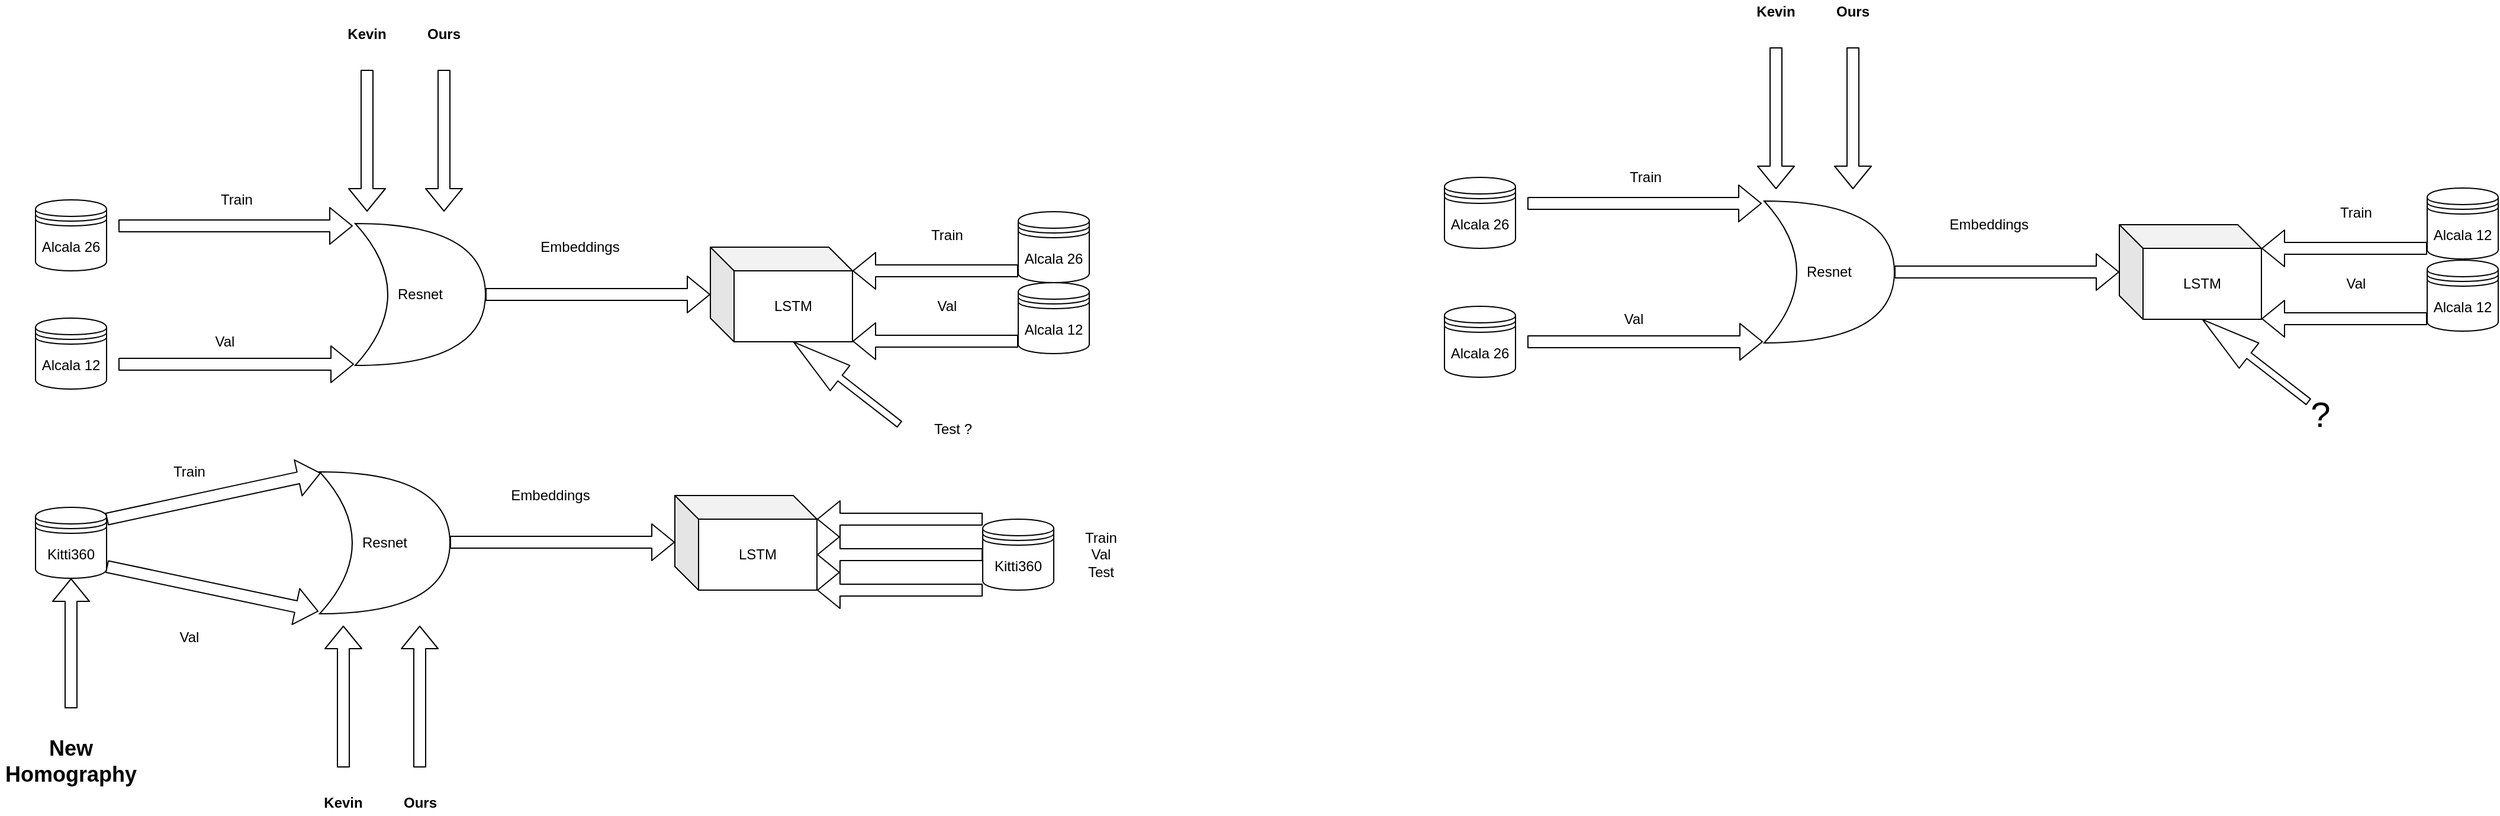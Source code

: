 <mxfile version="14.3.2" type="github">
  <diagram id="Gea0WoHBCfBPCRHximAD" name="Page-1">
    <mxGraphModel dx="1422" dy="739" grid="1" gridSize="10" guides="1" tooltips="1" connect="1" arrows="1" fold="1" page="0" pageScale="1" pageWidth="1169" pageHeight="827" math="0" shadow="0">
      <root>
        <mxCell id="0" />
        <mxCell id="1" parent="0" />
        <mxCell id="oBplUizrpoIhTd-GWiSJ-4" value="LSTM" style="shape=cube;whiteSpace=wrap;html=1;boundedLbl=1;backgroundOutline=1;darkOpacity=0.05;darkOpacity2=0.1;" parent="1" vertex="1">
          <mxGeometry x="650" y="260" width="120" height="80" as="geometry" />
        </mxCell>
        <mxCell id="oBplUizrpoIhTd-GWiSJ-5" value="Alcala 26" style="shape=datastore;whiteSpace=wrap;html=1;" parent="1" vertex="1">
          <mxGeometry x="80" y="220" width="60" height="60" as="geometry" />
        </mxCell>
        <mxCell id="oBplUizrpoIhTd-GWiSJ-6" value="Alcala 12" style="shape=datastore;whiteSpace=wrap;html=1;" parent="1" vertex="1">
          <mxGeometry x="80" y="320" width="60" height="60" as="geometry" />
        </mxCell>
        <mxCell id="oBplUizrpoIhTd-GWiSJ-7" value="Kitti360" style="shape=datastore;whiteSpace=wrap;html=1;" parent="1" vertex="1">
          <mxGeometry x="80" y="480" width="60" height="60" as="geometry" />
        </mxCell>
        <mxCell id="oBplUizrpoIhTd-GWiSJ-8" value="Resnet" style="shape=xor;whiteSpace=wrap;html=1;" parent="1" vertex="1">
          <mxGeometry x="350" y="240" width="110" height="120" as="geometry" />
        </mxCell>
        <mxCell id="oBplUizrpoIhTd-GWiSJ-9" value="" style="shape=flexArrow;endArrow=classic;html=1;entryX=-0.018;entryY=0.017;entryDx=0;entryDy=0;entryPerimeter=0;" parent="1" target="oBplUizrpoIhTd-GWiSJ-8" edge="1">
          <mxGeometry width="50" height="50" relative="1" as="geometry">
            <mxPoint x="150" y="242" as="sourcePoint" />
            <mxPoint x="330" y="249.5" as="targetPoint" />
          </mxGeometry>
        </mxCell>
        <mxCell id="oBplUizrpoIhTd-GWiSJ-11" value="Train" style="text;html=1;strokeColor=none;fillColor=none;align=center;verticalAlign=middle;whiteSpace=wrap;rounded=0;" parent="1" vertex="1">
          <mxGeometry x="230" y="210" width="40" height="20" as="geometry" />
        </mxCell>
        <mxCell id="oBplUizrpoIhTd-GWiSJ-12" value="" style="shape=flexArrow;endArrow=classic;html=1;entryX=-0.009;entryY=0.992;entryDx=0;entryDy=0;entryPerimeter=0;" parent="1" target="oBplUizrpoIhTd-GWiSJ-8" edge="1">
          <mxGeometry width="50" height="50" relative="1" as="geometry">
            <mxPoint x="150" y="359" as="sourcePoint" />
            <mxPoint x="330" y="340" as="targetPoint" />
          </mxGeometry>
        </mxCell>
        <mxCell id="oBplUizrpoIhTd-GWiSJ-13" value="Val" style="text;html=1;strokeColor=none;fillColor=none;align=center;verticalAlign=middle;whiteSpace=wrap;rounded=0;" parent="1" vertex="1">
          <mxGeometry x="220" y="330" width="40" height="20" as="geometry" />
        </mxCell>
        <mxCell id="oBplUizrpoIhTd-GWiSJ-14" value="" style="shape=flexArrow;endArrow=classic;html=1;exitX=1;exitY=0.5;exitDx=0;exitDy=0;exitPerimeter=0;" parent="1" source="oBplUizrpoIhTd-GWiSJ-8" target="oBplUizrpoIhTd-GWiSJ-4" edge="1">
          <mxGeometry width="50" height="50" relative="1" as="geometry">
            <mxPoint x="530" y="320" as="sourcePoint" />
            <mxPoint x="580" y="270" as="targetPoint" />
          </mxGeometry>
        </mxCell>
        <mxCell id="oBplUizrpoIhTd-GWiSJ-15" value="Embeddings" style="text;html=1;strokeColor=none;fillColor=none;align=center;verticalAlign=middle;whiteSpace=wrap;rounded=0;" parent="1" vertex="1">
          <mxGeometry x="495" y="250" width="90" height="20" as="geometry" />
        </mxCell>
        <mxCell id="oBplUizrpoIhTd-GWiSJ-16" value="Resnet" style="shape=xor;whiteSpace=wrap;html=1;" parent="1" vertex="1">
          <mxGeometry x="320" y="450" width="110" height="120" as="geometry" />
        </mxCell>
        <mxCell id="oBplUizrpoIhTd-GWiSJ-17" value="" style="shape=flexArrow;endArrow=classic;html=1;entryX=0.009;entryY=0.008;entryDx=0;entryDy=0;entryPerimeter=0;" parent="1" target="oBplUizrpoIhTd-GWiSJ-16" edge="1">
          <mxGeometry width="50" height="50" relative="1" as="geometry">
            <mxPoint x="140" y="490" as="sourcePoint" />
            <mxPoint x="280" y="490" as="targetPoint" />
          </mxGeometry>
        </mxCell>
        <mxCell id="oBplUizrpoIhTd-GWiSJ-18" value="" style="shape=flexArrow;endArrow=classic;html=1;entryX=-0.009;entryY=0.983;entryDx=0;entryDy=0;entryPerimeter=0;" parent="1" target="oBplUizrpoIhTd-GWiSJ-16" edge="1">
          <mxGeometry width="50" height="50" relative="1" as="geometry">
            <mxPoint x="140" y="530" as="sourcePoint" />
            <mxPoint x="280" y="530" as="targetPoint" />
          </mxGeometry>
        </mxCell>
        <mxCell id="oBplUizrpoIhTd-GWiSJ-19" value="Train" style="text;html=1;strokeColor=none;fillColor=none;align=center;verticalAlign=middle;whiteSpace=wrap;rounded=0;" parent="1" vertex="1">
          <mxGeometry x="190" y="440" width="40" height="20" as="geometry" />
        </mxCell>
        <mxCell id="oBplUizrpoIhTd-GWiSJ-20" value="Val" style="text;html=1;strokeColor=none;fillColor=none;align=center;verticalAlign=middle;whiteSpace=wrap;rounded=0;" parent="1" vertex="1">
          <mxGeometry x="190" y="580" width="40" height="20" as="geometry" />
        </mxCell>
        <mxCell id="oBplUizrpoIhTd-GWiSJ-21" value="" style="shape=flexArrow;endArrow=classic;html=1;exitX=1;exitY=0.5;exitDx=0;exitDy=0;exitPerimeter=0;" parent="1" edge="1">
          <mxGeometry width="50" height="50" relative="1" as="geometry">
            <mxPoint x="430" y="509.5" as="sourcePoint" />
            <mxPoint x="620" y="509.5" as="targetPoint" />
          </mxGeometry>
        </mxCell>
        <mxCell id="oBplUizrpoIhTd-GWiSJ-22" value="LSTM" style="shape=cube;whiteSpace=wrap;html=1;boundedLbl=1;backgroundOutline=1;darkOpacity=0.05;darkOpacity2=0.1;" parent="1" vertex="1">
          <mxGeometry x="620" y="470" width="120" height="80" as="geometry" />
        </mxCell>
        <mxCell id="oBplUizrpoIhTd-GWiSJ-23" value="Embeddings" style="text;html=1;strokeColor=none;fillColor=none;align=center;verticalAlign=middle;whiteSpace=wrap;rounded=0;" parent="1" vertex="1">
          <mxGeometry x="470" y="460" width="90" height="20" as="geometry" />
        </mxCell>
        <mxCell id="oBplUizrpoIhTd-GWiSJ-24" value="" style="shape=flexArrow;endArrow=classic;html=1;" parent="1" edge="1">
          <mxGeometry width="50" height="50" relative="1" as="geometry">
            <mxPoint x="910" y="280" as="sourcePoint" />
            <mxPoint x="770" y="280" as="targetPoint" />
          </mxGeometry>
        </mxCell>
        <mxCell id="oBplUizrpoIhTd-GWiSJ-25" value="" style="shape=flexArrow;endArrow=classic;html=1;" parent="1" edge="1">
          <mxGeometry width="50" height="50" relative="1" as="geometry">
            <mxPoint x="910" y="339.5" as="sourcePoint" />
            <mxPoint x="770" y="339.5" as="targetPoint" />
          </mxGeometry>
        </mxCell>
        <mxCell id="oBplUizrpoIhTd-GWiSJ-26" value="" style="shape=flexArrow;endArrow=classic;html=1;entryX=0;entryY=0;entryDx=70;entryDy=80;entryPerimeter=0;width=6;endSize=16.18;" parent="1" target="oBplUizrpoIhTd-GWiSJ-4" edge="1">
          <mxGeometry width="50" height="50" relative="1" as="geometry">
            <mxPoint x="810" y="410" as="sourcePoint" />
            <mxPoint x="770" y="479" as="targetPoint" />
          </mxGeometry>
        </mxCell>
        <mxCell id="oBplUizrpoIhTd-GWiSJ-27" value="Alcala 26" style="shape=datastore;whiteSpace=wrap;html=1;" parent="1" vertex="1">
          <mxGeometry x="910" y="230" width="60" height="60" as="geometry" />
        </mxCell>
        <mxCell id="oBplUizrpoIhTd-GWiSJ-28" value="Alcala 12" style="shape=datastore;whiteSpace=wrap;html=1;" parent="1" vertex="1">
          <mxGeometry x="910" y="290" width="60" height="60" as="geometry" />
        </mxCell>
        <mxCell id="oBplUizrpoIhTd-GWiSJ-29" value="Train" style="text;html=1;strokeColor=none;fillColor=none;align=center;verticalAlign=middle;whiteSpace=wrap;rounded=0;" parent="1" vertex="1">
          <mxGeometry x="830" y="240" width="40" height="20" as="geometry" />
        </mxCell>
        <mxCell id="oBplUizrpoIhTd-GWiSJ-30" value="Val" style="text;html=1;strokeColor=none;fillColor=none;align=center;verticalAlign=middle;whiteSpace=wrap;rounded=0;" parent="1" vertex="1">
          <mxGeometry x="830" y="300" width="40" height="20" as="geometry" />
        </mxCell>
        <mxCell id="oBplUizrpoIhTd-GWiSJ-31" value="Test ?" style="text;html=1;strokeColor=none;fillColor=none;align=center;verticalAlign=middle;whiteSpace=wrap;rounded=0;" parent="1" vertex="1">
          <mxGeometry x="810" y="391" width="90" height="46" as="geometry" />
        </mxCell>
        <mxCell id="oBplUizrpoIhTd-GWiSJ-32" value="Kitti360" style="shape=datastore;whiteSpace=wrap;html=1;" parent="1" vertex="1">
          <mxGeometry x="880" y="490" width="60" height="60" as="geometry" />
        </mxCell>
        <mxCell id="oBplUizrpoIhTd-GWiSJ-34" value="" style="shape=flexArrow;endArrow=classic;html=1;" parent="1" edge="1">
          <mxGeometry width="50" height="50" relative="1" as="geometry">
            <mxPoint x="880" y="490" as="sourcePoint" />
            <mxPoint x="740" y="490" as="targetPoint" />
          </mxGeometry>
        </mxCell>
        <mxCell id="oBplUizrpoIhTd-GWiSJ-35" value="" style="shape=flexArrow;endArrow=classic;html=1;" parent="1" edge="1">
          <mxGeometry width="50" height="50" relative="1" as="geometry">
            <mxPoint x="880" y="520" as="sourcePoint" />
            <mxPoint x="740" y="520" as="targetPoint" />
          </mxGeometry>
        </mxCell>
        <mxCell id="oBplUizrpoIhTd-GWiSJ-36" value="" style="shape=flexArrow;endArrow=classic;html=1;" parent="1" edge="1">
          <mxGeometry width="50" height="50" relative="1" as="geometry">
            <mxPoint x="880" y="550" as="sourcePoint" />
            <mxPoint x="740" y="550" as="targetPoint" />
          </mxGeometry>
        </mxCell>
        <mxCell id="oBplUizrpoIhTd-GWiSJ-37" value="Train&lt;br&gt;Val&lt;br&gt;Test" style="text;html=1;strokeColor=none;fillColor=none;align=center;verticalAlign=middle;whiteSpace=wrap;rounded=0;" parent="1" vertex="1">
          <mxGeometry x="920" y="470" width="120" height="100" as="geometry" />
        </mxCell>
        <mxCell id="oBplUizrpoIhTd-GWiSJ-38" value="" style="shape=flexArrow;endArrow=classic;html=1;entryX=0.5;entryY=1;entryDx=0;entryDy=0;" parent="1" target="oBplUizrpoIhTd-GWiSJ-7" edge="1">
          <mxGeometry width="50" height="50" relative="1" as="geometry">
            <mxPoint x="110" y="650" as="sourcePoint" />
            <mxPoint x="130" y="600" as="targetPoint" />
          </mxGeometry>
        </mxCell>
        <mxCell id="oBplUizrpoIhTd-GWiSJ-39" value="&lt;font style=&quot;font-size: 18px&quot;&gt;&lt;b&gt;New Homography&lt;/b&gt;&lt;/font&gt;" style="text;html=1;strokeColor=none;fillColor=none;align=center;verticalAlign=middle;whiteSpace=wrap;rounded=0;" parent="1" vertex="1">
          <mxGeometry x="50" y="650" width="120" height="90" as="geometry" />
        </mxCell>
        <mxCell id="oBplUizrpoIhTd-GWiSJ-40" value="" style="shape=flexArrow;endArrow=classic;html=1;" parent="1" edge="1">
          <mxGeometry width="50" height="50" relative="1" as="geometry">
            <mxPoint x="340" y="700" as="sourcePoint" />
            <mxPoint x="340" y="580" as="targetPoint" />
          </mxGeometry>
        </mxCell>
        <mxCell id="oBplUizrpoIhTd-GWiSJ-41" value="&lt;b&gt;Kevin&lt;/b&gt;" style="text;html=1;strokeColor=none;fillColor=none;align=center;verticalAlign=middle;whiteSpace=wrap;rounded=0;" parent="1" vertex="1">
          <mxGeometry x="320" y="720" width="40" height="20" as="geometry" />
        </mxCell>
        <mxCell id="oBplUizrpoIhTd-GWiSJ-42" value="" style="shape=flexArrow;endArrow=classic;html=1;" parent="1" edge="1">
          <mxGeometry width="50" height="50" relative="1" as="geometry">
            <mxPoint x="404.5" y="700" as="sourcePoint" />
            <mxPoint x="404.5" y="580" as="targetPoint" />
          </mxGeometry>
        </mxCell>
        <mxCell id="oBplUizrpoIhTd-GWiSJ-43" value="&lt;b&gt;Ours&lt;/b&gt;" style="text;html=1;strokeColor=none;fillColor=none;align=center;verticalAlign=middle;whiteSpace=wrap;rounded=0;" parent="1" vertex="1">
          <mxGeometry x="385" y="720" width="40" height="20" as="geometry" />
        </mxCell>
        <mxCell id="oBplUizrpoIhTd-GWiSJ-45" value="" style="shape=flexArrow;endArrow=classic;html=1;" parent="1" edge="1">
          <mxGeometry width="50" height="50" relative="1" as="geometry">
            <mxPoint x="360" y="110" as="sourcePoint" />
            <mxPoint x="360" y="230" as="targetPoint" />
          </mxGeometry>
        </mxCell>
        <mxCell id="oBplUizrpoIhTd-GWiSJ-46" value="" style="shape=flexArrow;endArrow=classic;html=1;" parent="1" edge="1">
          <mxGeometry width="50" height="50" relative="1" as="geometry">
            <mxPoint x="425" y="110" as="sourcePoint" />
            <mxPoint x="425" y="230" as="targetPoint" />
          </mxGeometry>
        </mxCell>
        <mxCell id="oBplUizrpoIhTd-GWiSJ-47" value="&lt;b&gt;Kevin&lt;/b&gt;" style="text;html=1;strokeColor=none;fillColor=none;align=center;verticalAlign=middle;whiteSpace=wrap;rounded=0;" parent="1" vertex="1">
          <mxGeometry x="340" y="70" width="40" height="20" as="geometry" />
        </mxCell>
        <mxCell id="oBplUizrpoIhTd-GWiSJ-48" value="&lt;b&gt;Ours&lt;/b&gt;" style="text;html=1;strokeColor=none;fillColor=none;align=center;verticalAlign=middle;whiteSpace=wrap;rounded=0;" parent="1" vertex="1">
          <mxGeometry x="405" y="70" width="40" height="20" as="geometry" />
        </mxCell>
        <mxCell id="kftFr6leslc9ctkXowQM-1" value="LSTM" style="shape=cube;whiteSpace=wrap;html=1;boundedLbl=1;backgroundOutline=1;darkOpacity=0.05;darkOpacity2=0.1;" vertex="1" parent="1">
          <mxGeometry x="1840" y="241" width="120" height="80" as="geometry" />
        </mxCell>
        <mxCell id="kftFr6leslc9ctkXowQM-2" value="Alcala 26" style="shape=datastore;whiteSpace=wrap;html=1;" vertex="1" parent="1">
          <mxGeometry x="1270" y="201" width="60" height="60" as="geometry" />
        </mxCell>
        <mxCell id="kftFr6leslc9ctkXowQM-3" value="Alcala 12" style="shape=datastore;whiteSpace=wrap;html=1;" vertex="1" parent="1">
          <mxGeometry x="2100" y="210" width="60" height="60" as="geometry" />
        </mxCell>
        <mxCell id="kftFr6leslc9ctkXowQM-4" value="Resnet" style="shape=xor;whiteSpace=wrap;html=1;" vertex="1" parent="1">
          <mxGeometry x="1540" y="221" width="110" height="120" as="geometry" />
        </mxCell>
        <mxCell id="kftFr6leslc9ctkXowQM-5" value="" style="shape=flexArrow;endArrow=classic;html=1;entryX=-0.018;entryY=0.017;entryDx=0;entryDy=0;entryPerimeter=0;" edge="1" parent="1" target="kftFr6leslc9ctkXowQM-4">
          <mxGeometry width="50" height="50" relative="1" as="geometry">
            <mxPoint x="1340" y="223" as="sourcePoint" />
            <mxPoint x="1520" y="230.5" as="targetPoint" />
          </mxGeometry>
        </mxCell>
        <mxCell id="kftFr6leslc9ctkXowQM-6" value="Train" style="text;html=1;strokeColor=none;fillColor=none;align=center;verticalAlign=middle;whiteSpace=wrap;rounded=0;" vertex="1" parent="1">
          <mxGeometry x="1420" y="191" width="40" height="20" as="geometry" />
        </mxCell>
        <mxCell id="kftFr6leslc9ctkXowQM-7" value="" style="shape=flexArrow;endArrow=classic;html=1;entryX=-0.009;entryY=0.992;entryDx=0;entryDy=0;entryPerimeter=0;" edge="1" parent="1" target="kftFr6leslc9ctkXowQM-4">
          <mxGeometry width="50" height="50" relative="1" as="geometry">
            <mxPoint x="1340" y="340" as="sourcePoint" />
            <mxPoint x="1520" y="321" as="targetPoint" />
          </mxGeometry>
        </mxCell>
        <mxCell id="kftFr6leslc9ctkXowQM-8" value="Val" style="text;html=1;strokeColor=none;fillColor=none;align=center;verticalAlign=middle;whiteSpace=wrap;rounded=0;" vertex="1" parent="1">
          <mxGeometry x="1410" y="311" width="40" height="20" as="geometry" />
        </mxCell>
        <mxCell id="kftFr6leslc9ctkXowQM-9" value="" style="shape=flexArrow;endArrow=classic;html=1;exitX=1;exitY=0.5;exitDx=0;exitDy=0;exitPerimeter=0;" edge="1" parent="1" source="kftFr6leslc9ctkXowQM-4" target="kftFr6leslc9ctkXowQM-1">
          <mxGeometry width="50" height="50" relative="1" as="geometry">
            <mxPoint x="1720" y="301" as="sourcePoint" />
            <mxPoint x="1770" y="251" as="targetPoint" />
          </mxGeometry>
        </mxCell>
        <mxCell id="kftFr6leslc9ctkXowQM-10" value="Embeddings" style="text;html=1;strokeColor=none;fillColor=none;align=center;verticalAlign=middle;whiteSpace=wrap;rounded=0;" vertex="1" parent="1">
          <mxGeometry x="1685" y="231" width="90" height="20" as="geometry" />
        </mxCell>
        <mxCell id="kftFr6leslc9ctkXowQM-11" value="" style="shape=flexArrow;endArrow=classic;html=1;" edge="1" parent="1">
          <mxGeometry width="50" height="50" relative="1" as="geometry">
            <mxPoint x="2100" y="261" as="sourcePoint" />
            <mxPoint x="1960" y="261" as="targetPoint" />
          </mxGeometry>
        </mxCell>
        <mxCell id="kftFr6leslc9ctkXowQM-12" value="" style="shape=flexArrow;endArrow=classic;html=1;" edge="1" parent="1">
          <mxGeometry width="50" height="50" relative="1" as="geometry">
            <mxPoint x="2100" y="320.5" as="sourcePoint" />
            <mxPoint x="1960" y="320.5" as="targetPoint" />
          </mxGeometry>
        </mxCell>
        <mxCell id="kftFr6leslc9ctkXowQM-13" value="" style="shape=flexArrow;endArrow=classic;html=1;entryX=0;entryY=0;entryDx=70;entryDy=80;entryPerimeter=0;width=6;endSize=16.18;" edge="1" parent="1" target="kftFr6leslc9ctkXowQM-1">
          <mxGeometry width="50" height="50" relative="1" as="geometry">
            <mxPoint x="2000" y="391" as="sourcePoint" />
            <mxPoint x="1960" y="460" as="targetPoint" />
          </mxGeometry>
        </mxCell>
        <mxCell id="kftFr6leslc9ctkXowQM-15" value="Alcala 12" style="shape=datastore;whiteSpace=wrap;html=1;" vertex="1" parent="1">
          <mxGeometry x="2100" y="271" width="60" height="60" as="geometry" />
        </mxCell>
        <mxCell id="kftFr6leslc9ctkXowQM-16" value="Train" style="text;html=1;strokeColor=none;fillColor=none;align=center;verticalAlign=middle;whiteSpace=wrap;rounded=0;" vertex="1" parent="1">
          <mxGeometry x="2020" y="221" width="40" height="20" as="geometry" />
        </mxCell>
        <mxCell id="kftFr6leslc9ctkXowQM-17" value="Val" style="text;html=1;strokeColor=none;fillColor=none;align=center;verticalAlign=middle;whiteSpace=wrap;rounded=0;" vertex="1" parent="1">
          <mxGeometry x="2020" y="281" width="40" height="20" as="geometry" />
        </mxCell>
        <mxCell id="kftFr6leslc9ctkXowQM-18" value="" style="shape=flexArrow;endArrow=classic;html=1;" edge="1" parent="1">
          <mxGeometry width="50" height="50" relative="1" as="geometry">
            <mxPoint x="1550" y="91" as="sourcePoint" />
            <mxPoint x="1550" y="211" as="targetPoint" />
          </mxGeometry>
        </mxCell>
        <mxCell id="kftFr6leslc9ctkXowQM-19" value="" style="shape=flexArrow;endArrow=classic;html=1;" edge="1" parent="1">
          <mxGeometry width="50" height="50" relative="1" as="geometry">
            <mxPoint x="1615" y="91" as="sourcePoint" />
            <mxPoint x="1615" y="211" as="targetPoint" />
          </mxGeometry>
        </mxCell>
        <mxCell id="kftFr6leslc9ctkXowQM-20" value="&lt;b&gt;Kevin&lt;/b&gt;" style="text;html=1;strokeColor=none;fillColor=none;align=center;verticalAlign=middle;whiteSpace=wrap;rounded=0;" vertex="1" parent="1">
          <mxGeometry x="1530" y="51" width="40" height="20" as="geometry" />
        </mxCell>
        <mxCell id="kftFr6leslc9ctkXowQM-21" value="&lt;b&gt;Ours&lt;/b&gt;" style="text;html=1;strokeColor=none;fillColor=none;align=center;verticalAlign=middle;whiteSpace=wrap;rounded=0;" vertex="1" parent="1">
          <mxGeometry x="1595" y="51" width="40" height="20" as="geometry" />
        </mxCell>
        <mxCell id="kftFr6leslc9ctkXowQM-22" value="Alcala 26" style="shape=datastore;whiteSpace=wrap;html=1;" vertex="1" parent="1">
          <mxGeometry x="1270" y="310" width="60" height="60" as="geometry" />
        </mxCell>
        <mxCell id="kftFr6leslc9ctkXowQM-23" value="&lt;font style=&quot;font-size: 30px&quot;&gt;?&lt;/font&gt;" style="text;html=1;strokeColor=none;fillColor=none;align=center;verticalAlign=middle;whiteSpace=wrap;rounded=0;strokeWidth=8;" vertex="1" parent="1">
          <mxGeometry x="1990" y="391" width="40" height="20" as="geometry" />
        </mxCell>
      </root>
    </mxGraphModel>
  </diagram>
</mxfile>
